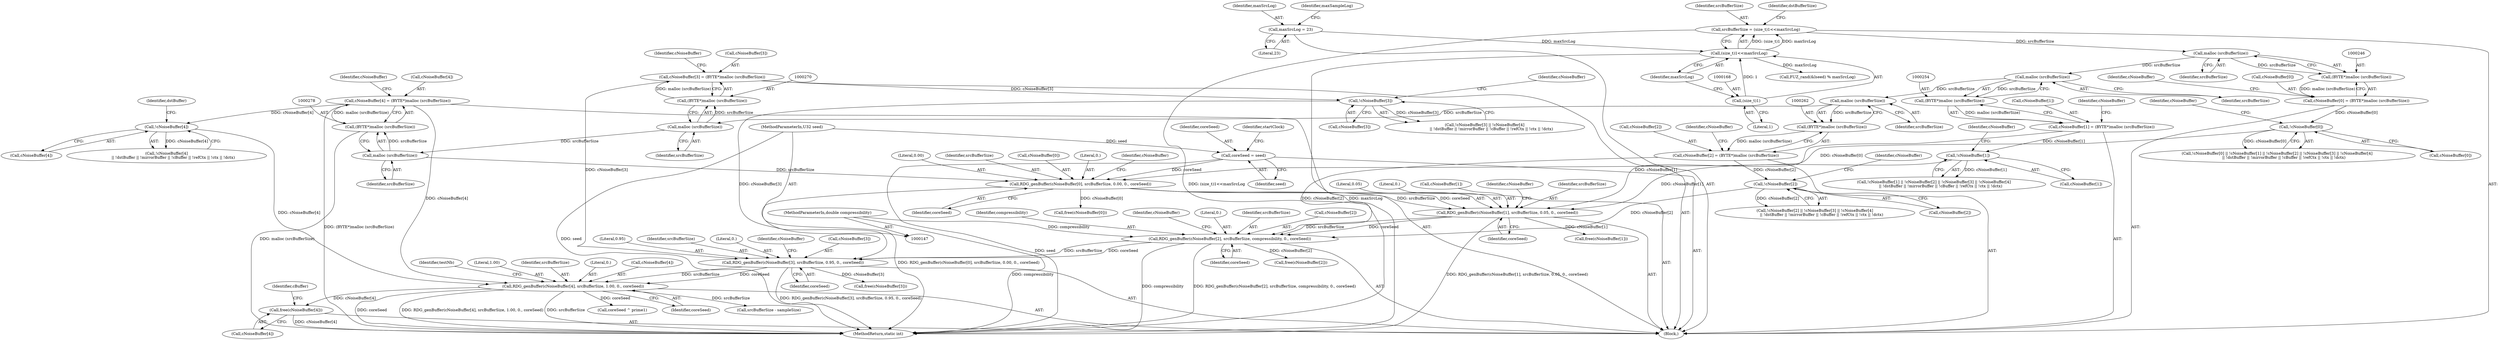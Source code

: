 digraph "0_zstd_3e5cdf1b6a85843e991d7d10f6a2567c15580da0_3@API" {
"1001469" [label="(Call,free(cNoiseBuffer[4]))"];
"1000357" [label="(Call,RDG_genBuffer(cNoiseBuffer[4], srcBufferSize, 1.00, 0., coreSeed))"];
"1000303" [label="(Call,!cNoiseBuffer[4])"];
"1000273" [label="(Call,cNoiseBuffer[4] = (BYTE*)malloc (srcBufferSize))"];
"1000277" [label="(Call,(BYTE*)malloc (srcBufferSize))"];
"1000279" [label="(Call,malloc (srcBufferSize))"];
"1000271" [label="(Call,malloc (srcBufferSize))"];
"1000263" [label="(Call,malloc (srcBufferSize))"];
"1000255" [label="(Call,malloc (srcBufferSize))"];
"1000247" [label="(Call,malloc (srcBufferSize))"];
"1000164" [label="(Call,srcBufferSize = (size_t)1<<maxSrcLog)"];
"1000166" [label="(Call,(size_t)1<<maxSrcLog)"];
"1000167" [label="(Call,(size_t)1)"];
"1000156" [label="(Call,maxSrcLog = 23)"];
"1000349" [label="(Call,RDG_genBuffer(cNoiseBuffer[3], srcBufferSize, 0.95, 0., coreSeed))"];
"1000298" [label="(Call,!cNoiseBuffer[3])"];
"1000265" [label="(Call,cNoiseBuffer[3] = (BYTE*)malloc (srcBufferSize))"];
"1000269" [label="(Call,(BYTE*)malloc (srcBufferSize))"];
"1000341" [label="(Call,RDG_genBuffer(cNoiseBuffer[2], srcBufferSize, compressibility, 0., coreSeed))"];
"1000293" [label="(Call,!cNoiseBuffer[2])"];
"1000257" [label="(Call,cNoiseBuffer[2] = (BYTE*)malloc (srcBufferSize))"];
"1000261" [label="(Call,(BYTE*)malloc (srcBufferSize))"];
"1000333" [label="(Call,RDG_genBuffer(cNoiseBuffer[1], srcBufferSize, 0.05, 0., coreSeed))"];
"1000288" [label="(Call,!cNoiseBuffer[1])"];
"1000249" [label="(Call,cNoiseBuffer[1] = (BYTE*)malloc (srcBufferSize))"];
"1000253" [label="(Call,(BYTE*)malloc (srcBufferSize))"];
"1000325" [label="(Call,RDG_genBuffer(cNoiseBuffer[0], srcBufferSize, 0.00, 0., coreSeed))"];
"1000283" [label="(Call,!cNoiseBuffer[0])"];
"1000241" [label="(Call,cNoiseBuffer[0] = (BYTE*)malloc (srcBufferSize))"];
"1000245" [label="(Call,(BYTE*)malloc (srcBufferSize))"];
"1000221" [label="(Call,coreSeed = seed)"];
"1000148" [label="(MethodParameterIn,U32 seed)"];
"1000152" [label="(MethodParameterIn,double compressibility)"];
"1000283" [label="(Call,!cNoiseBuffer[0])"];
"1000241" [label="(Call,cNoiseBuffer[0] = (BYTE*)malloc (srcBufferSize))"];
"1000226" [label="(Identifier,startClock)"];
"1000359" [label="(Identifier,cNoiseBuffer)"];
"1000275" [label="(Identifier,cNoiseBuffer)"];
"1001058" [label="(Call,FUZ_rand(&lseed) % maxSrcLog)"];
"1000279" [label="(Call,malloc (srcBufferSize))"];
"1000277" [label="(Call,(BYTE*)malloc (srcBufferSize))"];
"1000367" [label="(Identifier,testNb)"];
"1000264" [label="(Identifier,srcBufferSize)"];
"1000166" [label="(Call,(size_t)1<<maxSrcLog)"];
"1000257" [label="(Call,cNoiseBuffer[2] = (BYTE*)malloc (srcBufferSize))"];
"1000357" [label="(Call,RDG_genBuffer(cNoiseBuffer[4], srcBufferSize, 1.00, 0., coreSeed))"];
"1000335" [label="(Identifier,cNoiseBuffer)"];
"1000250" [label="(Call,cNoiseBuffer[1])"];
"1000272" [label="(Identifier,srcBufferSize)"];
"1001457" [label="(Call,free(cNoiseBuffer[1]))"];
"1000364" [label="(Identifier,coreSeed)"];
"1000302" [label="(Call,!cNoiseBuffer[4]\n           || !dstBuffer || !mirrorBuffer || !cBuffer || !refCtx || !ctx || !dctx)"];
"1000332" [label="(Identifier,coreSeed)"];
"1000298" [label="(Call,!cNoiseBuffer[3])"];
"1000362" [label="(Literal,1.00)"];
"1000297" [label="(Call,!cNoiseBuffer[3] || !cNoiseBuffer[4]\n           || !dstBuffer || !mirrorBuffer || !cBuffer || !refCtx || !ctx || !dctx)"];
"1001474" [label="(Identifier,cBuffer)"];
"1000325" [label="(Call,RDG_genBuffer(cNoiseBuffer[0], srcBufferSize, 0.00, 0., coreSeed))"];
"1000355" [label="(Literal,0.)"];
"1000222" [label="(Identifier,coreSeed)"];
"1000339" [label="(Literal,0.)"];
"1000165" [label="(Identifier,srcBufferSize)"];
"1000361" [label="(Identifier,srcBufferSize)"];
"1000173" [label="(Identifier,dstBufferSize)"];
"1000258" [label="(Call,cNoiseBuffer[2])"];
"1000299" [label="(Call,cNoiseBuffer[3])"];
"1000330" [label="(Literal,0.00)"];
"1000265" [label="(Call,cNoiseBuffer[3] = (BYTE*)malloc (srcBufferSize))"];
"1000329" [label="(Identifier,srcBufferSize)"];
"1001453" [label="(Call,free(cNoiseBuffer[0]))"];
"1000152" [label="(MethodParameterIn,double compressibility)"];
"1000253" [label="(Call,(BYTE*)malloc (srcBufferSize))"];
"1000333" [label="(Call,RDG_genBuffer(cNoiseBuffer[1], srcBufferSize, 0.05, 0., coreSeed))"];
"1000261" [label="(Call,(BYTE*)malloc (srcBufferSize))"];
"1001486" [label="(MethodReturn,static int)"];
"1000157" [label="(Identifier,maxSrcLog)"];
"1000341" [label="(Call,RDG_genBuffer(cNoiseBuffer[2], srcBufferSize, compressibility, 0., coreSeed))"];
"1000345" [label="(Identifier,srcBufferSize)"];
"1000259" [label="(Identifier,cNoiseBuffer)"];
"1000245" [label="(Call,(BYTE*)malloc (srcBufferSize))"];
"1000326" [label="(Call,cNoiseBuffer[0])"];
"1000284" [label="(Call,cNoiseBuffer[0])"];
"1000282" [label="(Call,!cNoiseBuffer[0] || !cNoiseBuffer[1] || !cNoiseBuffer[2] || !cNoiseBuffer[3] || !cNoiseBuffer[4]\n           || !dstBuffer || !mirrorBuffer || !cBuffer || !refCtx || !ctx || !dctx)"];
"1000242" [label="(Call,cNoiseBuffer[0])"];
"1000148" [label="(MethodParameterIn,U32 seed)"];
"1000350" [label="(Call,cNoiseBuffer[3])"];
"1000303" [label="(Call,!cNoiseBuffer[4])"];
"1000300" [label="(Identifier,cNoiseBuffer)"];
"1000287" [label="(Call,!cNoiseBuffer[1] || !cNoiseBuffer[2] || !cNoiseBuffer[3] || !cNoiseBuffer[4]\n           || !dstBuffer || !mirrorBuffer || !cBuffer || !refCtx || !ctx || !dctx)"];
"1000154" [label="(Block,)"];
"1000334" [label="(Call,cNoiseBuffer[1])"];
"1000305" [label="(Identifier,cNoiseBuffer)"];
"1000427" [label="(Call,coreSeed ^ prime1)"];
"1000169" [label="(Literal,1)"];
"1000263" [label="(Call,malloc (srcBufferSize))"];
"1000161" [label="(Identifier,maxSampleLog)"];
"1000267" [label="(Identifier,cNoiseBuffer)"];
"1000285" [label="(Identifier,cNoiseBuffer)"];
"1000309" [label="(Identifier,dstBuffer)"];
"1000343" [label="(Identifier,cNoiseBuffer)"];
"1000342" [label="(Call,cNoiseBuffer[2])"];
"1000337" [label="(Identifier,srcBufferSize)"];
"1000292" [label="(Call,!cNoiseBuffer[2] || !cNoiseBuffer[3] || !cNoiseBuffer[4]\n           || !dstBuffer || !mirrorBuffer || !cBuffer || !refCtx || !ctx || !dctx)"];
"1000269" [label="(Call,(BYTE*)malloc (srcBufferSize))"];
"1000266" [label="(Call,cNoiseBuffer[3])"];
"1000248" [label="(Identifier,srcBufferSize)"];
"1000363" [label="(Literal,0.)"];
"1000170" [label="(Identifier,maxSrcLog)"];
"1000351" [label="(Identifier,cNoiseBuffer)"];
"1000290" [label="(Identifier,cNoiseBuffer)"];
"1000158" [label="(Literal,23)"];
"1000346" [label="(Identifier,compressibility)"];
"1000349" [label="(Call,RDG_genBuffer(cNoiseBuffer[3], srcBufferSize, 0.95, 0., coreSeed))"];
"1000271" [label="(Call,malloc (srcBufferSize))"];
"1000293" [label="(Call,!cNoiseBuffer[2])"];
"1000223" [label="(Identifier,seed)"];
"1000304" [label="(Call,cNoiseBuffer[4])"];
"1000347" [label="(Literal,0.)"];
"1000255" [label="(Call,malloc (srcBufferSize))"];
"1000294" [label="(Call,cNoiseBuffer[2])"];
"1000288" [label="(Call,!cNoiseBuffer[1])"];
"1000338" [label="(Literal,0.05)"];
"1000289" [label="(Call,cNoiseBuffer[1])"];
"1000156" [label="(Call,maxSrcLog = 23)"];
"1000280" [label="(Identifier,srcBufferSize)"];
"1000348" [label="(Identifier,coreSeed)"];
"1001469" [label="(Call,free(cNoiseBuffer[4]))"];
"1000295" [label="(Identifier,cNoiseBuffer)"];
"1000247" [label="(Call,malloc (srcBufferSize))"];
"1000354" [label="(Literal,0.95)"];
"1000164" [label="(Call,srcBufferSize = (size_t)1<<maxSrcLog)"];
"1000508" [label="(Call,srcBufferSize - sampleSize)"];
"1000251" [label="(Identifier,cNoiseBuffer)"];
"1000256" [label="(Identifier,srcBufferSize)"];
"1000249" [label="(Call,cNoiseBuffer[1] = (BYTE*)malloc (srcBufferSize))"];
"1000273" [label="(Call,cNoiseBuffer[4] = (BYTE*)malloc (srcBufferSize))"];
"1000356" [label="(Identifier,coreSeed)"];
"1000358" [label="(Call,cNoiseBuffer[4])"];
"1000221" [label="(Call,coreSeed = seed)"];
"1000331" [label="(Literal,0.)"];
"1000340" [label="(Identifier,coreSeed)"];
"1000353" [label="(Identifier,srcBufferSize)"];
"1001461" [label="(Call,free(cNoiseBuffer[2]))"];
"1001465" [label="(Call,free(cNoiseBuffer[3]))"];
"1000167" [label="(Call,(size_t)1)"];
"1001470" [label="(Call,cNoiseBuffer[4])"];
"1000274" [label="(Call,cNoiseBuffer[4])"];
"1001469" -> "1000154"  [label="AST: "];
"1001469" -> "1001470"  [label="CFG: "];
"1001470" -> "1001469"  [label="AST: "];
"1001474" -> "1001469"  [label="CFG: "];
"1001469" -> "1001486"  [label="DDG: cNoiseBuffer[4]"];
"1000357" -> "1001469"  [label="DDG: cNoiseBuffer[4]"];
"1000357" -> "1000154"  [label="AST: "];
"1000357" -> "1000364"  [label="CFG: "];
"1000358" -> "1000357"  [label="AST: "];
"1000361" -> "1000357"  [label="AST: "];
"1000362" -> "1000357"  [label="AST: "];
"1000363" -> "1000357"  [label="AST: "];
"1000364" -> "1000357"  [label="AST: "];
"1000367" -> "1000357"  [label="CFG: "];
"1000357" -> "1001486"  [label="DDG: srcBufferSize"];
"1000357" -> "1001486"  [label="DDG: coreSeed"];
"1000357" -> "1001486"  [label="DDG: RDG_genBuffer(cNoiseBuffer[4], srcBufferSize, 1.00, 0., coreSeed)"];
"1000303" -> "1000357"  [label="DDG: cNoiseBuffer[4]"];
"1000273" -> "1000357"  [label="DDG: cNoiseBuffer[4]"];
"1000349" -> "1000357"  [label="DDG: srcBufferSize"];
"1000349" -> "1000357"  [label="DDG: coreSeed"];
"1000357" -> "1000427"  [label="DDG: coreSeed"];
"1000357" -> "1000508"  [label="DDG: srcBufferSize"];
"1000303" -> "1000302"  [label="AST: "];
"1000303" -> "1000304"  [label="CFG: "];
"1000304" -> "1000303"  [label="AST: "];
"1000309" -> "1000303"  [label="CFG: "];
"1000302" -> "1000303"  [label="CFG: "];
"1000303" -> "1000302"  [label="DDG: cNoiseBuffer[4]"];
"1000273" -> "1000303"  [label="DDG: cNoiseBuffer[4]"];
"1000273" -> "1000154"  [label="AST: "];
"1000273" -> "1000277"  [label="CFG: "];
"1000274" -> "1000273"  [label="AST: "];
"1000277" -> "1000273"  [label="AST: "];
"1000285" -> "1000273"  [label="CFG: "];
"1000273" -> "1001486"  [label="DDG: (BYTE*)malloc (srcBufferSize)"];
"1000277" -> "1000273"  [label="DDG: malloc (srcBufferSize)"];
"1000277" -> "1000279"  [label="CFG: "];
"1000278" -> "1000277"  [label="AST: "];
"1000279" -> "1000277"  [label="AST: "];
"1000277" -> "1001486"  [label="DDG: malloc (srcBufferSize)"];
"1000279" -> "1000277"  [label="DDG: srcBufferSize"];
"1000279" -> "1000280"  [label="CFG: "];
"1000280" -> "1000279"  [label="AST: "];
"1000271" -> "1000279"  [label="DDG: srcBufferSize"];
"1000279" -> "1000325"  [label="DDG: srcBufferSize"];
"1000271" -> "1000269"  [label="AST: "];
"1000271" -> "1000272"  [label="CFG: "];
"1000272" -> "1000271"  [label="AST: "];
"1000269" -> "1000271"  [label="CFG: "];
"1000271" -> "1000269"  [label="DDG: srcBufferSize"];
"1000263" -> "1000271"  [label="DDG: srcBufferSize"];
"1000263" -> "1000261"  [label="AST: "];
"1000263" -> "1000264"  [label="CFG: "];
"1000264" -> "1000263"  [label="AST: "];
"1000261" -> "1000263"  [label="CFG: "];
"1000263" -> "1000261"  [label="DDG: srcBufferSize"];
"1000255" -> "1000263"  [label="DDG: srcBufferSize"];
"1000255" -> "1000253"  [label="AST: "];
"1000255" -> "1000256"  [label="CFG: "];
"1000256" -> "1000255"  [label="AST: "];
"1000253" -> "1000255"  [label="CFG: "];
"1000255" -> "1000253"  [label="DDG: srcBufferSize"];
"1000247" -> "1000255"  [label="DDG: srcBufferSize"];
"1000247" -> "1000245"  [label="AST: "];
"1000247" -> "1000248"  [label="CFG: "];
"1000248" -> "1000247"  [label="AST: "];
"1000245" -> "1000247"  [label="CFG: "];
"1000247" -> "1000245"  [label="DDG: srcBufferSize"];
"1000164" -> "1000247"  [label="DDG: srcBufferSize"];
"1000164" -> "1000154"  [label="AST: "];
"1000164" -> "1000166"  [label="CFG: "];
"1000165" -> "1000164"  [label="AST: "];
"1000166" -> "1000164"  [label="AST: "];
"1000173" -> "1000164"  [label="CFG: "];
"1000164" -> "1001486"  [label="DDG: (size_t)1<<maxSrcLog"];
"1000166" -> "1000164"  [label="DDG: (size_t)1"];
"1000166" -> "1000164"  [label="DDG: maxSrcLog"];
"1000166" -> "1000170"  [label="CFG: "];
"1000167" -> "1000166"  [label="AST: "];
"1000170" -> "1000166"  [label="AST: "];
"1000166" -> "1001486"  [label="DDG: maxSrcLog"];
"1000167" -> "1000166"  [label="DDG: 1"];
"1000156" -> "1000166"  [label="DDG: maxSrcLog"];
"1000166" -> "1001058"  [label="DDG: maxSrcLog"];
"1000167" -> "1000169"  [label="CFG: "];
"1000168" -> "1000167"  [label="AST: "];
"1000169" -> "1000167"  [label="AST: "];
"1000170" -> "1000167"  [label="CFG: "];
"1000156" -> "1000154"  [label="AST: "];
"1000156" -> "1000158"  [label="CFG: "];
"1000157" -> "1000156"  [label="AST: "];
"1000158" -> "1000156"  [label="AST: "];
"1000161" -> "1000156"  [label="CFG: "];
"1000349" -> "1000154"  [label="AST: "];
"1000349" -> "1000356"  [label="CFG: "];
"1000350" -> "1000349"  [label="AST: "];
"1000353" -> "1000349"  [label="AST: "];
"1000354" -> "1000349"  [label="AST: "];
"1000355" -> "1000349"  [label="AST: "];
"1000356" -> "1000349"  [label="AST: "];
"1000359" -> "1000349"  [label="CFG: "];
"1000349" -> "1001486"  [label="DDG: RDG_genBuffer(cNoiseBuffer[3], srcBufferSize, 0.95, 0., coreSeed)"];
"1000298" -> "1000349"  [label="DDG: cNoiseBuffer[3]"];
"1000265" -> "1000349"  [label="DDG: cNoiseBuffer[3]"];
"1000341" -> "1000349"  [label="DDG: srcBufferSize"];
"1000341" -> "1000349"  [label="DDG: coreSeed"];
"1000349" -> "1001465"  [label="DDG: cNoiseBuffer[3]"];
"1000298" -> "1000297"  [label="AST: "];
"1000298" -> "1000299"  [label="CFG: "];
"1000299" -> "1000298"  [label="AST: "];
"1000305" -> "1000298"  [label="CFG: "];
"1000297" -> "1000298"  [label="CFG: "];
"1000298" -> "1000297"  [label="DDG: cNoiseBuffer[3]"];
"1000265" -> "1000298"  [label="DDG: cNoiseBuffer[3]"];
"1000265" -> "1000154"  [label="AST: "];
"1000265" -> "1000269"  [label="CFG: "];
"1000266" -> "1000265"  [label="AST: "];
"1000269" -> "1000265"  [label="AST: "];
"1000275" -> "1000265"  [label="CFG: "];
"1000269" -> "1000265"  [label="DDG: malloc (srcBufferSize)"];
"1000270" -> "1000269"  [label="AST: "];
"1000341" -> "1000154"  [label="AST: "];
"1000341" -> "1000348"  [label="CFG: "];
"1000342" -> "1000341"  [label="AST: "];
"1000345" -> "1000341"  [label="AST: "];
"1000346" -> "1000341"  [label="AST: "];
"1000347" -> "1000341"  [label="AST: "];
"1000348" -> "1000341"  [label="AST: "];
"1000351" -> "1000341"  [label="CFG: "];
"1000341" -> "1001486"  [label="DDG: compressibility"];
"1000341" -> "1001486"  [label="DDG: RDG_genBuffer(cNoiseBuffer[2], srcBufferSize, compressibility, 0., coreSeed)"];
"1000293" -> "1000341"  [label="DDG: cNoiseBuffer[2]"];
"1000257" -> "1000341"  [label="DDG: cNoiseBuffer[2]"];
"1000333" -> "1000341"  [label="DDG: srcBufferSize"];
"1000333" -> "1000341"  [label="DDG: coreSeed"];
"1000152" -> "1000341"  [label="DDG: compressibility"];
"1000341" -> "1001461"  [label="DDG: cNoiseBuffer[2]"];
"1000293" -> "1000292"  [label="AST: "];
"1000293" -> "1000294"  [label="CFG: "];
"1000294" -> "1000293"  [label="AST: "];
"1000300" -> "1000293"  [label="CFG: "];
"1000292" -> "1000293"  [label="CFG: "];
"1000293" -> "1000292"  [label="DDG: cNoiseBuffer[2]"];
"1000257" -> "1000293"  [label="DDG: cNoiseBuffer[2]"];
"1000257" -> "1000154"  [label="AST: "];
"1000257" -> "1000261"  [label="CFG: "];
"1000258" -> "1000257"  [label="AST: "];
"1000261" -> "1000257"  [label="AST: "];
"1000267" -> "1000257"  [label="CFG: "];
"1000261" -> "1000257"  [label="DDG: malloc (srcBufferSize)"];
"1000262" -> "1000261"  [label="AST: "];
"1000333" -> "1000154"  [label="AST: "];
"1000333" -> "1000340"  [label="CFG: "];
"1000334" -> "1000333"  [label="AST: "];
"1000337" -> "1000333"  [label="AST: "];
"1000338" -> "1000333"  [label="AST: "];
"1000339" -> "1000333"  [label="AST: "];
"1000340" -> "1000333"  [label="AST: "];
"1000343" -> "1000333"  [label="CFG: "];
"1000333" -> "1001486"  [label="DDG: RDG_genBuffer(cNoiseBuffer[1], srcBufferSize, 0.05, 0., coreSeed)"];
"1000288" -> "1000333"  [label="DDG: cNoiseBuffer[1]"];
"1000249" -> "1000333"  [label="DDG: cNoiseBuffer[1]"];
"1000325" -> "1000333"  [label="DDG: srcBufferSize"];
"1000325" -> "1000333"  [label="DDG: coreSeed"];
"1000333" -> "1001457"  [label="DDG: cNoiseBuffer[1]"];
"1000288" -> "1000287"  [label="AST: "];
"1000288" -> "1000289"  [label="CFG: "];
"1000289" -> "1000288"  [label="AST: "];
"1000295" -> "1000288"  [label="CFG: "];
"1000287" -> "1000288"  [label="CFG: "];
"1000288" -> "1000287"  [label="DDG: cNoiseBuffer[1]"];
"1000249" -> "1000288"  [label="DDG: cNoiseBuffer[1]"];
"1000249" -> "1000154"  [label="AST: "];
"1000249" -> "1000253"  [label="CFG: "];
"1000250" -> "1000249"  [label="AST: "];
"1000253" -> "1000249"  [label="AST: "];
"1000259" -> "1000249"  [label="CFG: "];
"1000253" -> "1000249"  [label="DDG: malloc (srcBufferSize)"];
"1000254" -> "1000253"  [label="AST: "];
"1000325" -> "1000154"  [label="AST: "];
"1000325" -> "1000332"  [label="CFG: "];
"1000326" -> "1000325"  [label="AST: "];
"1000329" -> "1000325"  [label="AST: "];
"1000330" -> "1000325"  [label="AST: "];
"1000331" -> "1000325"  [label="AST: "];
"1000332" -> "1000325"  [label="AST: "];
"1000335" -> "1000325"  [label="CFG: "];
"1000325" -> "1001486"  [label="DDG: RDG_genBuffer(cNoiseBuffer[0], srcBufferSize, 0.00, 0., coreSeed)"];
"1000283" -> "1000325"  [label="DDG: cNoiseBuffer[0]"];
"1000221" -> "1000325"  [label="DDG: coreSeed"];
"1000325" -> "1001453"  [label="DDG: cNoiseBuffer[0]"];
"1000283" -> "1000282"  [label="AST: "];
"1000283" -> "1000284"  [label="CFG: "];
"1000284" -> "1000283"  [label="AST: "];
"1000290" -> "1000283"  [label="CFG: "];
"1000282" -> "1000283"  [label="CFG: "];
"1000283" -> "1000282"  [label="DDG: cNoiseBuffer[0]"];
"1000241" -> "1000283"  [label="DDG: cNoiseBuffer[0]"];
"1000241" -> "1000154"  [label="AST: "];
"1000241" -> "1000245"  [label="CFG: "];
"1000242" -> "1000241"  [label="AST: "];
"1000245" -> "1000241"  [label="AST: "];
"1000251" -> "1000241"  [label="CFG: "];
"1000245" -> "1000241"  [label="DDG: malloc (srcBufferSize)"];
"1000246" -> "1000245"  [label="AST: "];
"1000221" -> "1000154"  [label="AST: "];
"1000221" -> "1000223"  [label="CFG: "];
"1000222" -> "1000221"  [label="AST: "];
"1000223" -> "1000221"  [label="AST: "];
"1000226" -> "1000221"  [label="CFG: "];
"1000221" -> "1001486"  [label="DDG: seed"];
"1000148" -> "1000221"  [label="DDG: seed"];
"1000148" -> "1000147"  [label="AST: "];
"1000148" -> "1001486"  [label="DDG: seed"];
"1000152" -> "1000147"  [label="AST: "];
"1000152" -> "1001486"  [label="DDG: compressibility"];
}
